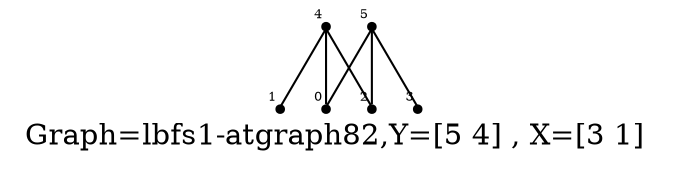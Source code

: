 /* Created by igraph 0.8.0-pre+0200568 */
graph {
  graph [
    label="Graph=lbfs1-atgraph82,Y=[5 4] , X=[3 1]  "
    labelloc=bottom
  ];
  0 [
    pos="1.900000,1.000000!"
    shape=point
    fontsize=6
    xlabel=0
  ];
  1 [
    pos="-0.100000,1.000000!"
    shape=point
    fontsize=6
    xlabel=1
  ];
  2 [
    pos="2.000000,0.000000!"
    shape=point
    fontsize=6
    xlabel=2
  ];
  3 [
    pos="0.000000,0.000000!"
    shape=point
    fontsize=6
    xlabel=3
  ];
  4 [
    pos="1.000000,0.000000!"
    shape=point
    fontsize=6
    xlabel=4
  ];
  5 [
    pos="0.900000,1.000000!"
    shape=point
    fontsize=6
    xlabel=5
  ];

  4 -- 0;
  4 -- 1;
  4 -- 2;
  5 -- 0;
  5 -- 2;
  5 -- 3;
}
